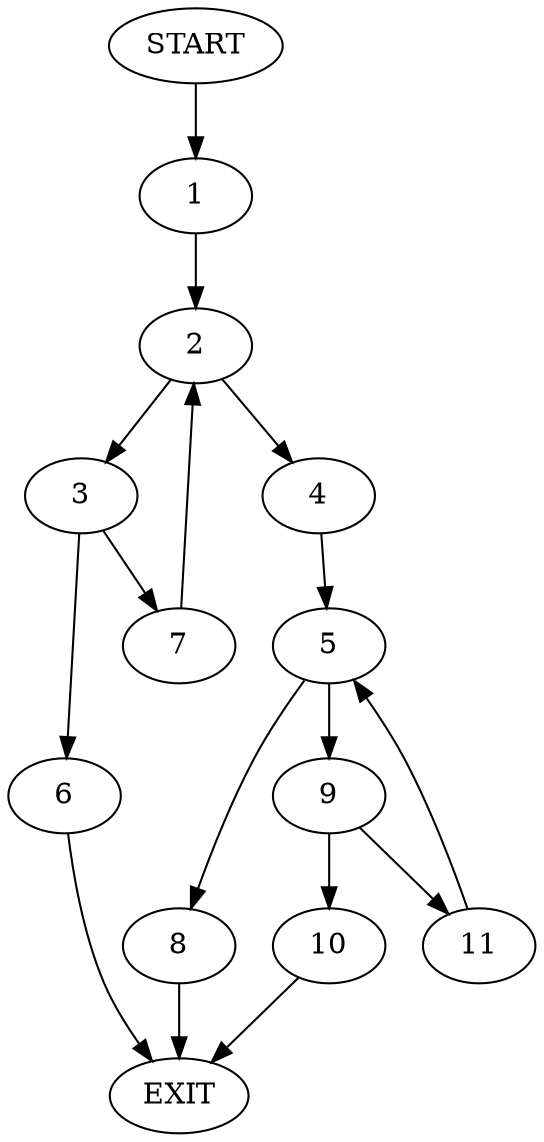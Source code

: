 digraph {
0 [label="START"]
12 [label="EXIT"]
0 -> 1
1 -> 2
2 -> 3
2 -> 4
4 -> 5
3 -> 6
3 -> 7
6 -> 12
7 -> 2
5 -> 8
5 -> 9
9 -> 10
9 -> 11
8 -> 12
11 -> 5
10 -> 12
}
